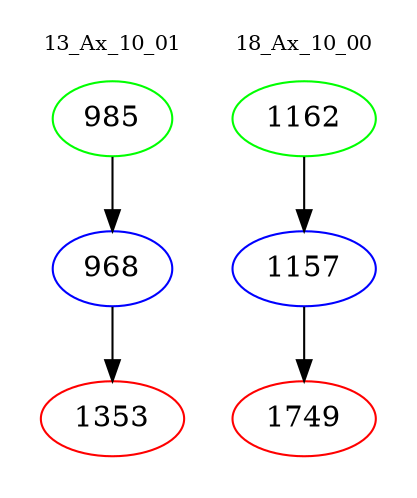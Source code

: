 digraph{
subgraph cluster_0 {
color = white
label = "13_Ax_10_01";
fontsize=10;
T0_985 [label="985", color="green"]
T0_985 -> T0_968 [color="black"]
T0_968 [label="968", color="blue"]
T0_968 -> T0_1353 [color="black"]
T0_1353 [label="1353", color="red"]
}
subgraph cluster_1 {
color = white
label = "18_Ax_10_00";
fontsize=10;
T1_1162 [label="1162", color="green"]
T1_1162 -> T1_1157 [color="black"]
T1_1157 [label="1157", color="blue"]
T1_1157 -> T1_1749 [color="black"]
T1_1749 [label="1749", color="red"]
}
}
